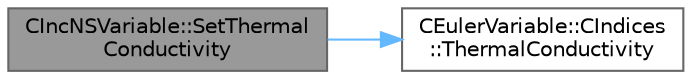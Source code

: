 digraph "CIncNSVariable::SetThermalConductivity"
{
 // LATEX_PDF_SIZE
  bgcolor="transparent";
  edge [fontname=Helvetica,fontsize=10,labelfontname=Helvetica,labelfontsize=10];
  node [fontname=Helvetica,fontsize=10,shape=box,height=0.2,width=0.4];
  rankdir="LR";
  Node1 [id="Node000001",label="CIncNSVariable::SetThermal\lConductivity",height=0.2,width=0.4,color="gray40", fillcolor="grey60", style="filled", fontcolor="black",tooltip="Set the thermal conductivity."];
  Node1 -> Node2 [id="edge1_Node000001_Node000002",color="steelblue1",style="solid",tooltip=" "];
  Node2 [id="Node000002",label="CEulerVariable::CIndices\l::ThermalConductivity",height=0.2,width=0.4,color="grey40", fillcolor="white", style="filled",URL="$structCEulerVariable_1_1CIndices.html#ada0e95f9230910b6f9d4426bd26b6f80",tooltip=" "];
}

